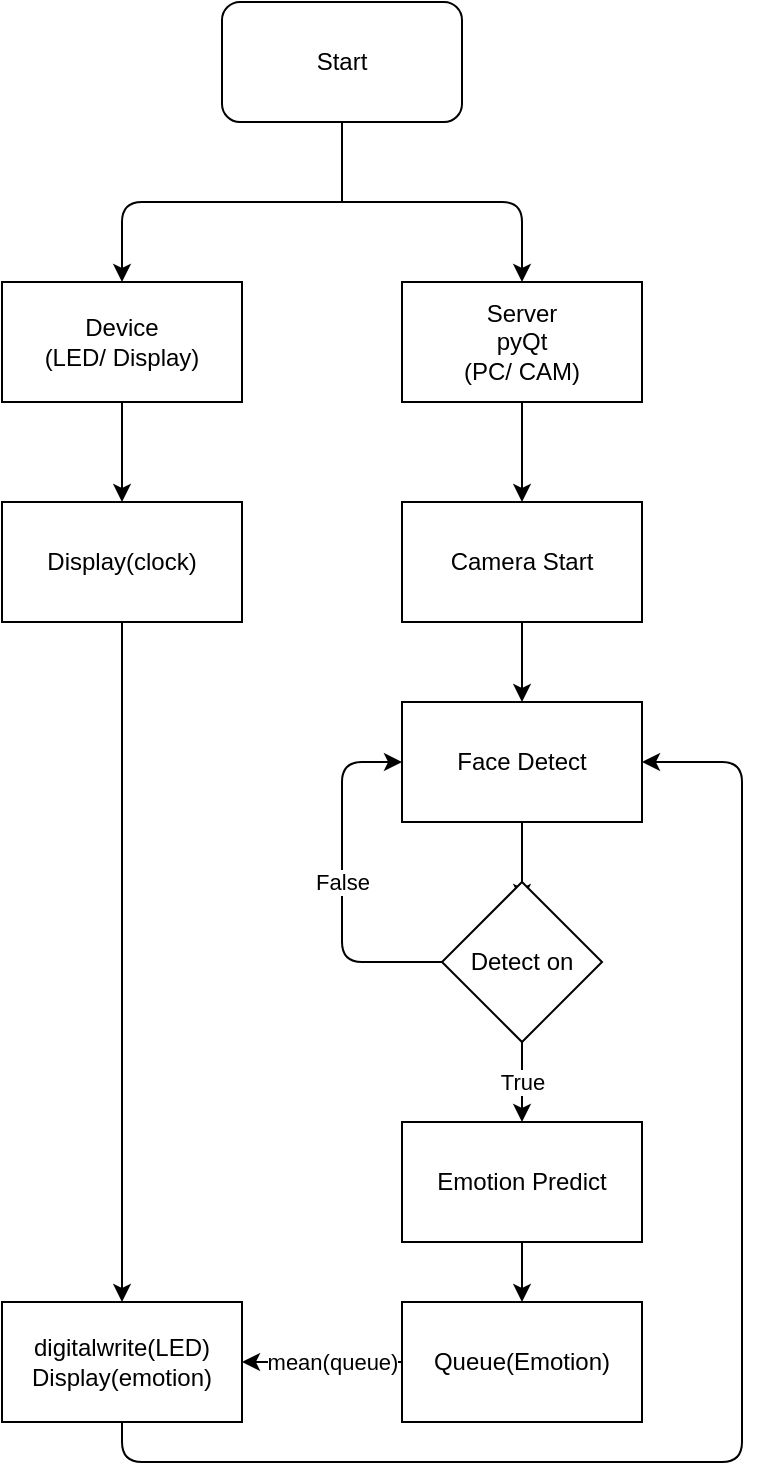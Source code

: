 <mxfile>
    <diagram id="NHE-fJH4DMNWcEv9tl0M" name="페이지-1">
        <mxGraphModel dx="374" dy="645" grid="1" gridSize="10" guides="1" tooltips="1" connect="1" arrows="1" fold="1" page="1" pageScale="1" pageWidth="827" pageHeight="1169" math="0" shadow="0">
            <root>
                <mxCell id="0"/>
                <mxCell id="1" parent="0"/>
                <mxCell id="43" value="" style="edgeStyle=none;html=1;" edge="1" parent="1" target="42">
                    <mxGeometry relative="1" as="geometry">
                        <mxPoint x="280" y="190" as="sourcePoint"/>
                        <Array as="points">
                            <mxPoint x="390" y="190"/>
                        </Array>
                    </mxGeometry>
                </mxCell>
                <mxCell id="37" value="Start" style="rounded=1;whiteSpace=wrap;html=1;" vertex="1" parent="1">
                    <mxGeometry x="240" y="90" width="120" height="60" as="geometry"/>
                </mxCell>
                <mxCell id="48" value="" style="edgeStyle=none;html=1;" edge="1" parent="1" source="42" target="47">
                    <mxGeometry relative="1" as="geometry"/>
                </mxCell>
                <mxCell id="42" value="Server&lt;br&gt;pyQt&lt;br&gt;(PC/ CAM)" style="rounded=0;whiteSpace=wrap;html=1;" vertex="1" parent="1">
                    <mxGeometry x="330" y="230" width="120" height="60" as="geometry"/>
                </mxCell>
                <mxCell id="50" value="" style="edgeStyle=none;html=1;" edge="1" parent="1" source="44" target="49">
                    <mxGeometry relative="1" as="geometry"/>
                </mxCell>
                <mxCell id="44" value="Device&lt;br&gt;(LED/ Display)" style="rounded=0;whiteSpace=wrap;html=1;" vertex="1" parent="1">
                    <mxGeometry x="130" y="230" width="120" height="60" as="geometry"/>
                </mxCell>
                <mxCell id="52" value="" style="edgeStyle=none;html=1;" edge="1" parent="1" source="47" target="51">
                    <mxGeometry relative="1" as="geometry"/>
                </mxCell>
                <mxCell id="47" value="Camera Start" style="whiteSpace=wrap;html=1;rounded=0;" vertex="1" parent="1">
                    <mxGeometry x="330" y="340" width="120" height="60" as="geometry"/>
                </mxCell>
                <mxCell id="70" value="" style="edgeStyle=none;html=1;" edge="1" parent="1" source="49" target="62">
                    <mxGeometry relative="1" as="geometry"/>
                </mxCell>
                <mxCell id="49" value="Display(clock)" style="whiteSpace=wrap;html=1;rounded=0;" vertex="1" parent="1">
                    <mxGeometry x="130" y="340" width="120" height="60" as="geometry"/>
                </mxCell>
                <mxCell id="54" value="" style="edgeStyle=none;html=1;" edge="1" parent="1" source="51">
                    <mxGeometry relative="1" as="geometry">
                        <mxPoint x="390" y="540" as="targetPoint"/>
                    </mxGeometry>
                </mxCell>
                <mxCell id="51" value="Face Detect" style="whiteSpace=wrap;html=1;rounded=0;" vertex="1" parent="1">
                    <mxGeometry x="330" y="440" width="120" height="60" as="geometry"/>
                </mxCell>
                <mxCell id="59" value="True" style="edgeStyle=none;html=1;" edge="1" parent="1" source="55" target="58">
                    <mxGeometry relative="1" as="geometry"/>
                </mxCell>
                <mxCell id="55" value="Detect on" style="rhombus;whiteSpace=wrap;html=1;" vertex="1" parent="1">
                    <mxGeometry x="350" y="530" width="80" height="80" as="geometry"/>
                </mxCell>
                <mxCell id="57" value="" style="endArrow=classic;html=1;entryX=0;entryY=0.5;entryDx=0;entryDy=0;exitX=0;exitY=0.5;exitDx=0;exitDy=0;" edge="1" parent="1" source="55" target="51">
                    <mxGeometry width="50" height="50" relative="1" as="geometry">
                        <mxPoint x="320" y="530" as="sourcePoint"/>
                        <mxPoint x="370" y="480" as="targetPoint"/>
                        <Array as="points">
                            <mxPoint x="300" y="570"/>
                            <mxPoint x="300" y="470"/>
                        </Array>
                    </mxGeometry>
                </mxCell>
                <mxCell id="60" value="False" style="edgeLabel;html=1;align=center;verticalAlign=middle;resizable=0;points=[];" vertex="1" connectable="0" parent="57">
                    <mxGeometry x="-0.812" relative="1" as="geometry">
                        <mxPoint x="-33" y="-40" as="offset"/>
                    </mxGeometry>
                </mxCell>
                <mxCell id="63" value="" style="edgeStyle=none;html=1;exitX=0;exitY=0.5;exitDx=0;exitDy=0;" edge="1" parent="1" source="65" target="62">
                    <mxGeometry relative="1" as="geometry"/>
                </mxCell>
                <mxCell id="64" value="mean(queue)" style="edgeLabel;html=1;align=center;verticalAlign=middle;resizable=0;points=[];" vertex="1" connectable="0" parent="63">
                    <mxGeometry x="-0.211" relative="1" as="geometry">
                        <mxPoint x="-4" as="offset"/>
                    </mxGeometry>
                </mxCell>
                <mxCell id="66" value="" style="edgeStyle=none;html=1;" edge="1" parent="1" source="58" target="65">
                    <mxGeometry relative="1" as="geometry"/>
                </mxCell>
                <mxCell id="58" value="Emotion Predict" style="whiteSpace=wrap;html=1;" vertex="1" parent="1">
                    <mxGeometry x="330" y="650" width="120" height="60" as="geometry"/>
                </mxCell>
                <mxCell id="71" value="" style="edgeStyle=none;html=1;entryX=1;entryY=0.5;entryDx=0;entryDy=0;" edge="1" parent="1" source="62" target="51">
                    <mxGeometry relative="1" as="geometry">
                        <Array as="points">
                            <mxPoint x="190" y="820"/>
                            <mxPoint x="500" y="820"/>
                            <mxPoint x="500" y="470"/>
                        </Array>
                    </mxGeometry>
                </mxCell>
                <mxCell id="62" value="digitalwrite(LED)&lt;br&gt;Display(emotion)" style="whiteSpace=wrap;html=1;" vertex="1" parent="1">
                    <mxGeometry x="130" y="740" width="120" height="60" as="geometry"/>
                </mxCell>
                <mxCell id="65" value="Queue(Emotion)&lt;br&gt;" style="whiteSpace=wrap;html=1;" vertex="1" parent="1">
                    <mxGeometry x="330" y="740" width="120" height="60" as="geometry"/>
                </mxCell>
                <mxCell id="68" value="" style="endArrow=none;html=1;entryX=0.5;entryY=1;entryDx=0;entryDy=0;" edge="1" parent="1" target="37">
                    <mxGeometry width="50" height="50" relative="1" as="geometry">
                        <mxPoint x="300" y="190" as="sourcePoint"/>
                        <mxPoint x="350" y="420" as="targetPoint"/>
                    </mxGeometry>
                </mxCell>
                <mxCell id="69" value="" style="edgeStyle=none;html=1;entryX=0.5;entryY=0;entryDx=0;entryDy=0;" edge="1" parent="1" target="44">
                    <mxGeometry relative="1" as="geometry">
                        <mxPoint x="280" y="190" as="sourcePoint"/>
                        <mxPoint x="400" y="240" as="targetPoint"/>
                        <Array as="points">
                            <mxPoint x="190" y="190"/>
                        </Array>
                    </mxGeometry>
                </mxCell>
            </root>
        </mxGraphModel>
    </diagram>
</mxfile>